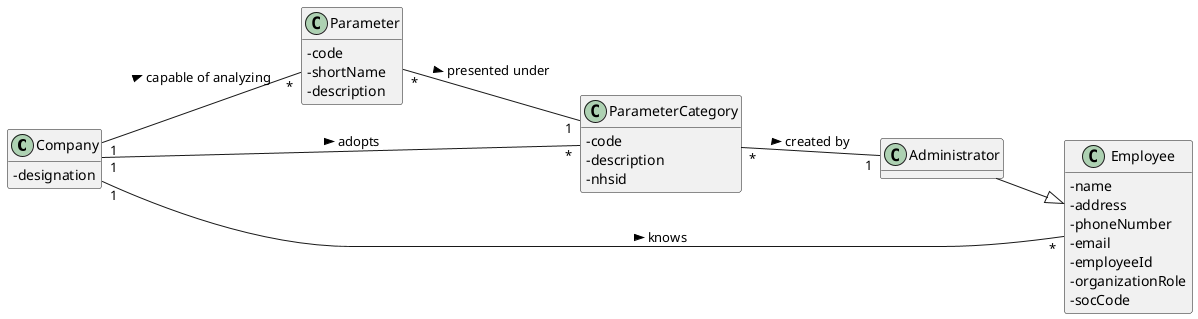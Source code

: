 @startuml
hide methods
left to right direction
skinparam classAttributeIconSize 0

class Company
class Parameter
class ParameterCategory
class Administrator
class Employee

Company "1"--"*" Parameter : capable of analyzing >
Company "1"--"*" ParameterCategory : adopts >
Company "1"--"*" Employee : knows >

Parameter "*"--"1" ParameterCategory : presented under >

ParameterCategory "*"--"1" Administrator : created by >


Administrator --|> Employee


class Company{
-designation
}

class Parameter{
-code
-shortName
-description
}

class ParameterCategory{
-code
-description
-nhsid
}

class Employee {
-name
-address
-phoneNumber
-email
-employeeId
-organizationRole
-socCode
}



@enduml